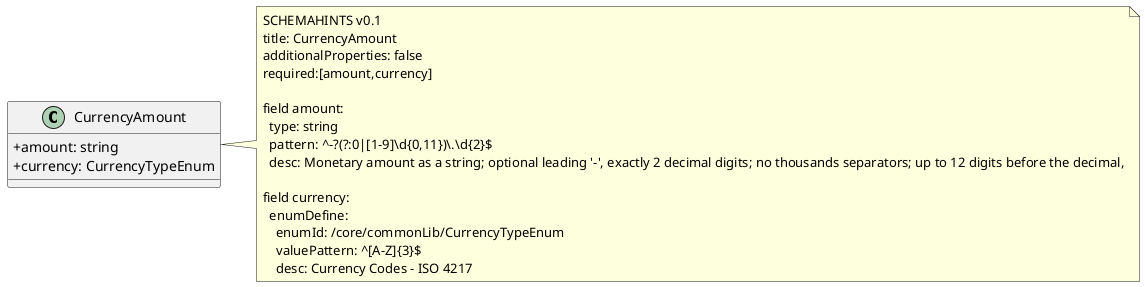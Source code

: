 ' CurrencyAmount.puml
@startuml
skinparam classAttributeIconSize 0
class CurrencyAmount {
  +amount: string
  +currency: CurrencyTypeEnum
}

note right of CurrencyAmount
SCHEMAHINTS v0.1
title: CurrencyAmount
additionalProperties: false
required:[amount,currency]

field amount:
  type: string
  pattern: ^-?(?:0|[1-9]\d{0,11})\.\d{2}$
  desc: Monetary amount as a string; optional leading '-', exactly 2 decimal digits; no thousands separators; up to 12 digits before the decimal,

field currency:
  enumDefine:
    enumId: /core/commonLib/CurrencyTypeEnum
    valuePattern: ^[A-Z]{3}$
    desc: Currency Codes - ISO 4217
end note
@enduml
